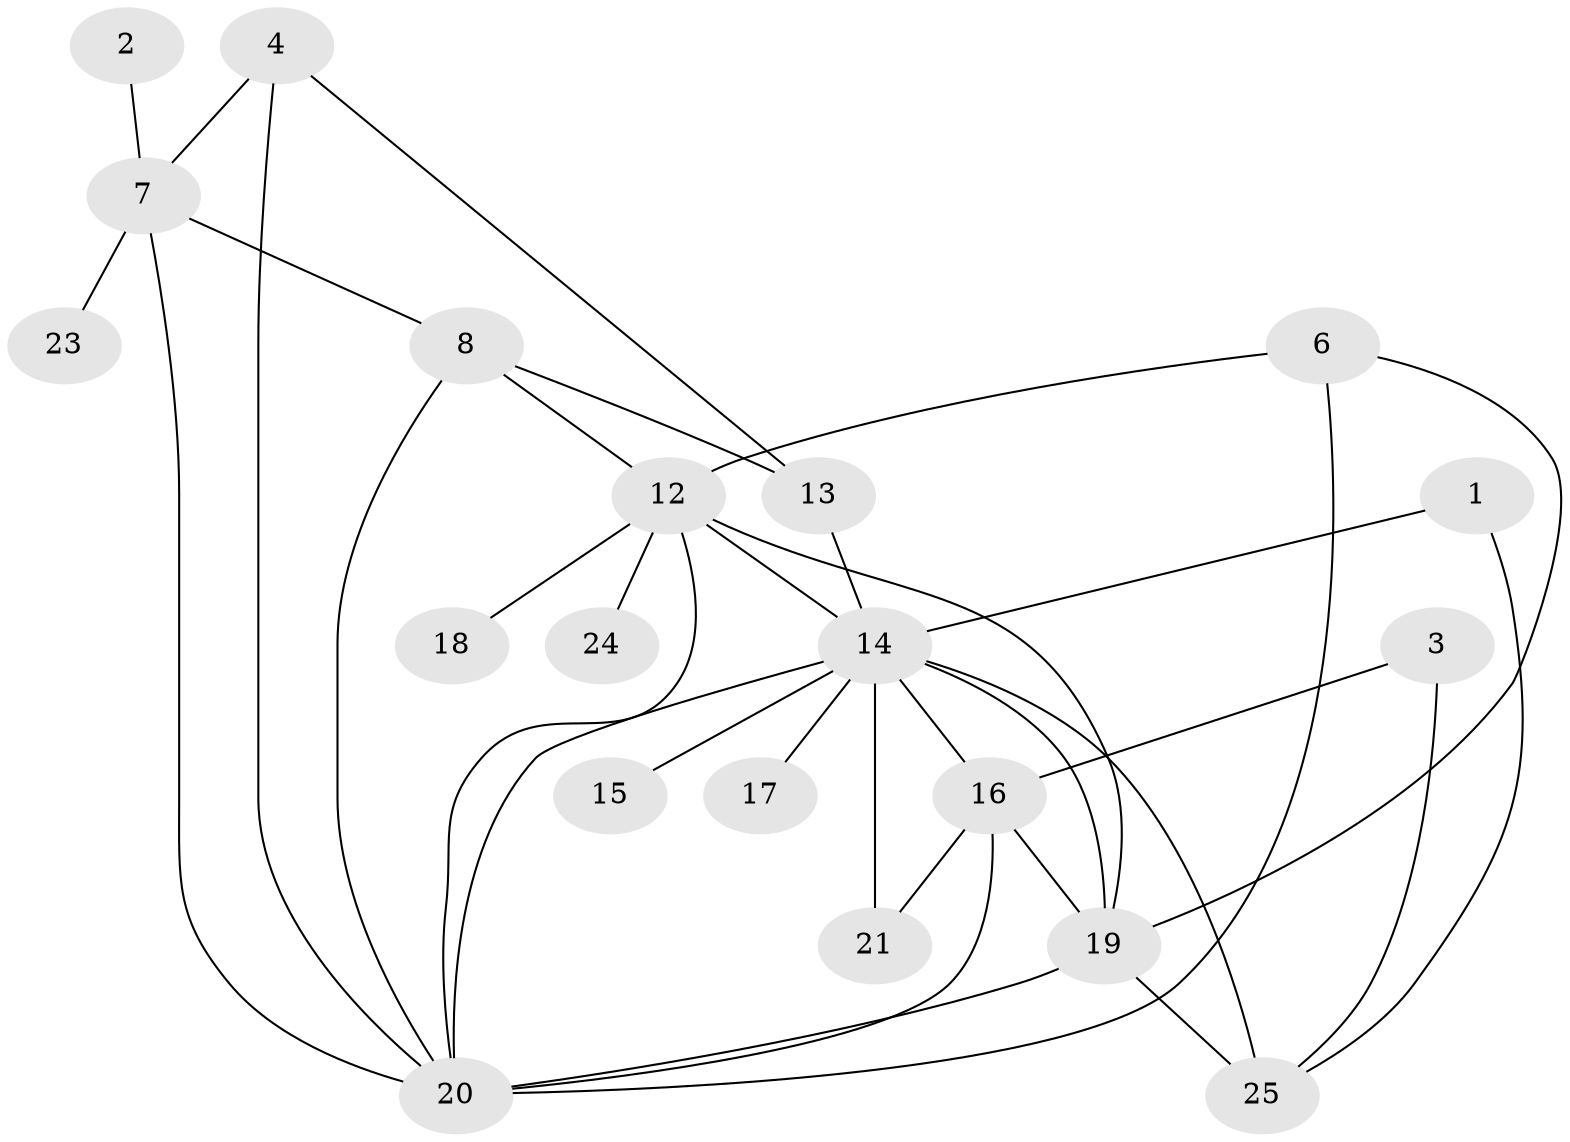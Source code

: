 // original degree distribution, {2: 0.3, 5: 0.08, 6: 0.04, 1: 0.22, 3: 0.12, 4: 0.1, 0: 0.1, 10: 0.02, 7: 0.02}
// Generated by graph-tools (version 1.1) at 2025/00/03/09/25 03:00:55]
// undirected, 20 vertices, 35 edges
graph export_dot {
graph [start="1"]
  node [color=gray90,style=filled];
  1;
  2;
  3;
  4;
  6;
  7;
  8;
  12;
  13;
  14;
  15;
  16;
  17;
  18;
  19;
  20;
  21;
  23;
  24;
  25;
  1 -- 14 [weight=1.0];
  1 -- 25 [weight=1.0];
  2 -- 7 [weight=1.0];
  3 -- 16 [weight=1.0];
  3 -- 25 [weight=1.0];
  4 -- 7 [weight=1.0];
  4 -- 13 [weight=1.0];
  4 -- 20 [weight=1.0];
  6 -- 12 [weight=1.0];
  6 -- 19 [weight=1.0];
  6 -- 20 [weight=1.0];
  7 -- 8 [weight=1.0];
  7 -- 20 [weight=2.0];
  7 -- 23 [weight=1.0];
  8 -- 12 [weight=1.0];
  8 -- 13 [weight=1.0];
  8 -- 20 [weight=1.0];
  12 -- 14 [weight=1.0];
  12 -- 18 [weight=1.0];
  12 -- 19 [weight=1.0];
  12 -- 20 [weight=1.0];
  12 -- 24 [weight=1.0];
  13 -- 14 [weight=1.0];
  14 -- 15 [weight=1.0];
  14 -- 16 [weight=1.0];
  14 -- 17 [weight=1.0];
  14 -- 19 [weight=1.0];
  14 -- 20 [weight=1.0];
  14 -- 21 [weight=1.0];
  14 -- 25 [weight=2.0];
  16 -- 19 [weight=1.0];
  16 -- 20 [weight=1.0];
  16 -- 21 [weight=1.0];
  19 -- 20 [weight=2.0];
  19 -- 25 [weight=1.0];
}
